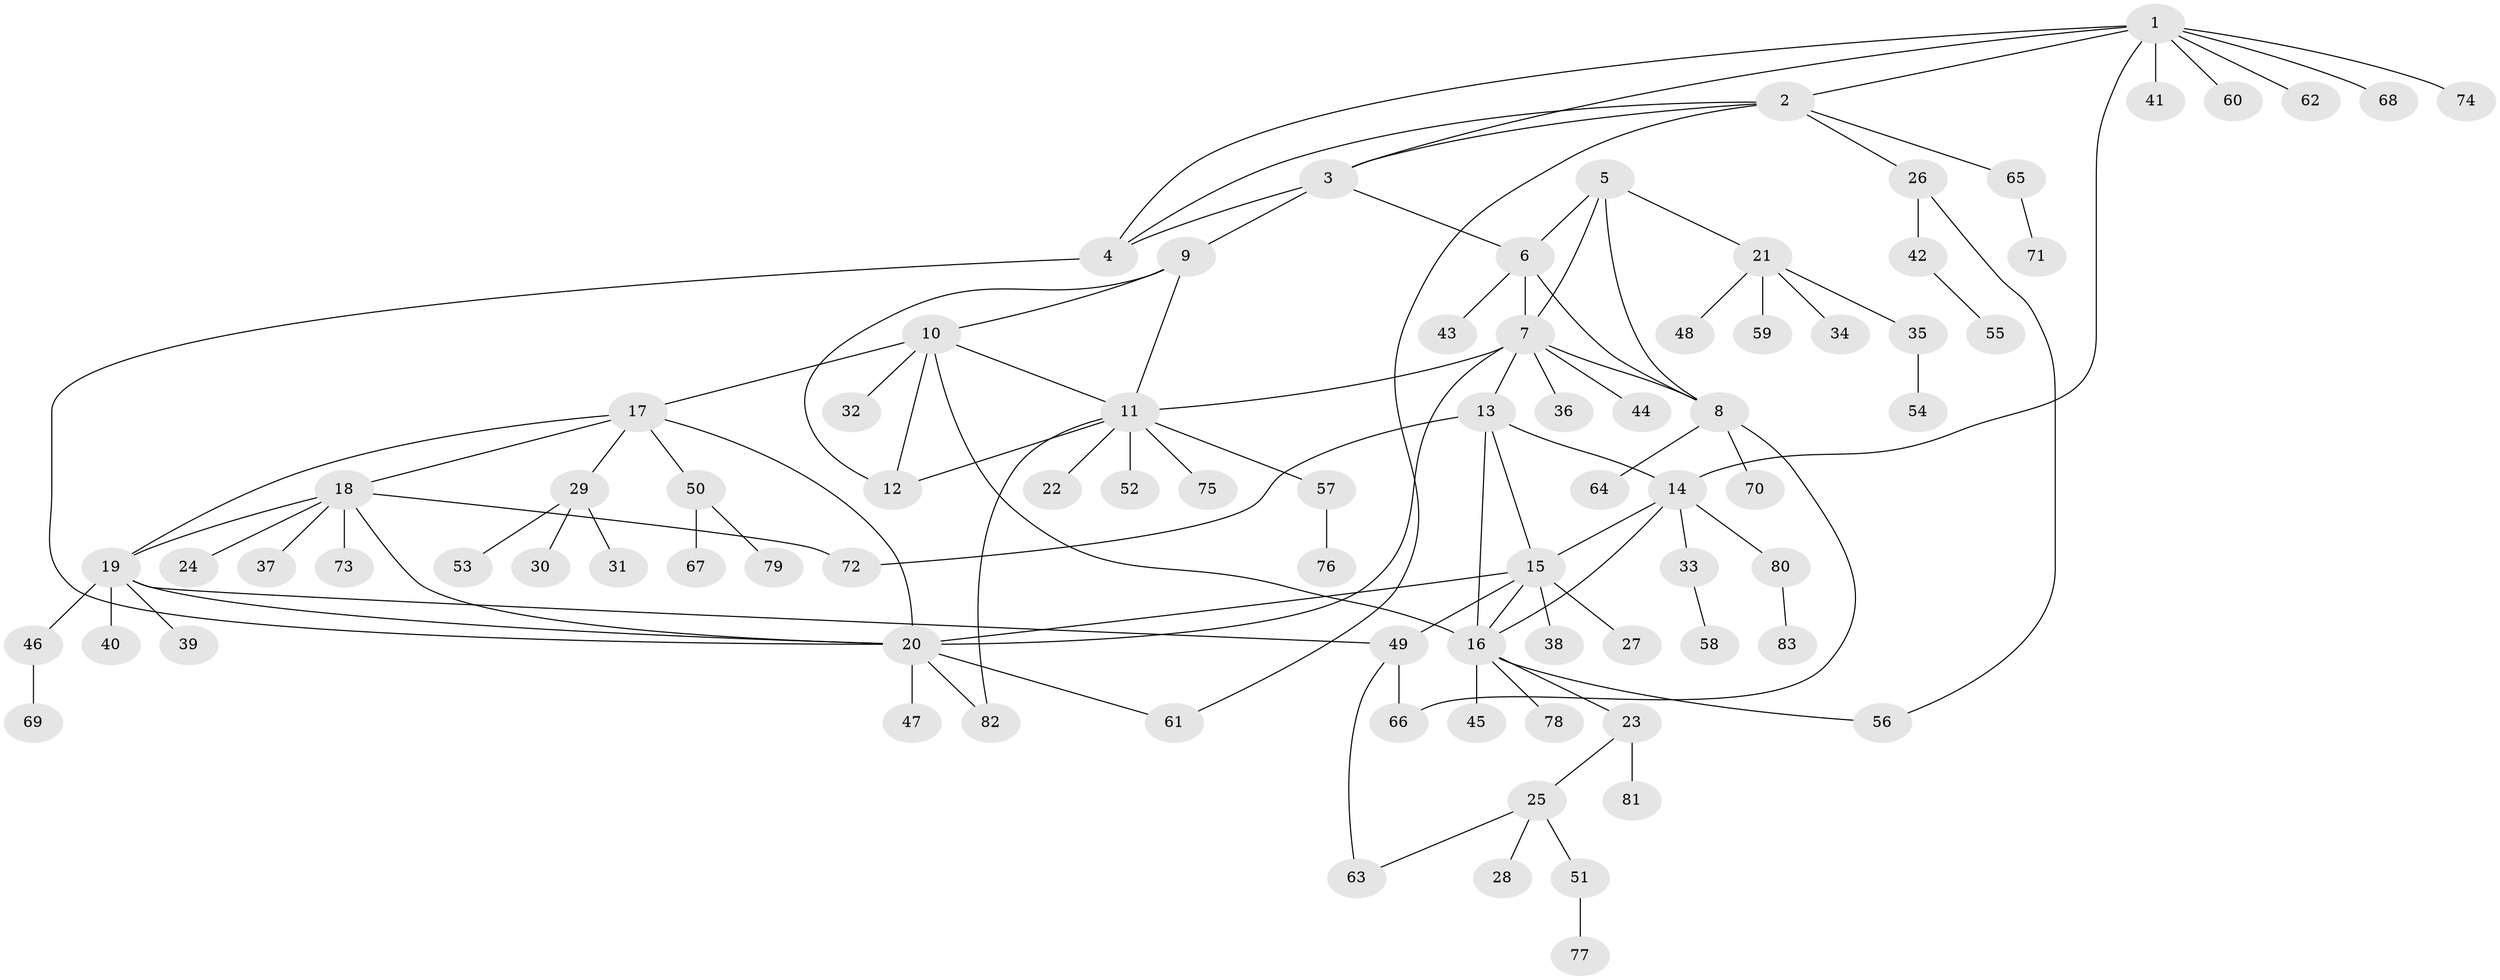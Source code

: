 // coarse degree distribution, {5: 0.06779661016949153, 3: 0.0847457627118644, 7: 0.06779661016949153, 6: 0.0847457627118644, 1: 0.4576271186440678, 4: 0.0847457627118644, 2: 0.13559322033898305, 8: 0.01694915254237288}
// Generated by graph-tools (version 1.1) at 2025/37/03/04/25 23:37:40]
// undirected, 83 vertices, 110 edges
graph export_dot {
  node [color=gray90,style=filled];
  1;
  2;
  3;
  4;
  5;
  6;
  7;
  8;
  9;
  10;
  11;
  12;
  13;
  14;
  15;
  16;
  17;
  18;
  19;
  20;
  21;
  22;
  23;
  24;
  25;
  26;
  27;
  28;
  29;
  30;
  31;
  32;
  33;
  34;
  35;
  36;
  37;
  38;
  39;
  40;
  41;
  42;
  43;
  44;
  45;
  46;
  47;
  48;
  49;
  50;
  51;
  52;
  53;
  54;
  55;
  56;
  57;
  58;
  59;
  60;
  61;
  62;
  63;
  64;
  65;
  66;
  67;
  68;
  69;
  70;
  71;
  72;
  73;
  74;
  75;
  76;
  77;
  78;
  79;
  80;
  81;
  82;
  83;
  1 -- 2;
  1 -- 3;
  1 -- 4;
  1 -- 14;
  1 -- 41;
  1 -- 60;
  1 -- 62;
  1 -- 68;
  1 -- 74;
  2 -- 3;
  2 -- 4;
  2 -- 26;
  2 -- 61;
  2 -- 65;
  3 -- 4;
  3 -- 6;
  3 -- 9;
  4 -- 20;
  5 -- 6;
  5 -- 7;
  5 -- 8;
  5 -- 21;
  6 -- 7;
  6 -- 8;
  6 -- 43;
  7 -- 8;
  7 -- 11;
  7 -- 13;
  7 -- 20;
  7 -- 36;
  7 -- 44;
  8 -- 64;
  8 -- 66;
  8 -- 70;
  9 -- 10;
  9 -- 11;
  9 -- 12;
  10 -- 11;
  10 -- 12;
  10 -- 16;
  10 -- 17;
  10 -- 32;
  11 -- 12;
  11 -- 22;
  11 -- 52;
  11 -- 57;
  11 -- 75;
  11 -- 82;
  13 -- 14;
  13 -- 15;
  13 -- 16;
  13 -- 72;
  14 -- 15;
  14 -- 16;
  14 -- 33;
  14 -- 80;
  15 -- 16;
  15 -- 20;
  15 -- 27;
  15 -- 38;
  15 -- 49;
  16 -- 23;
  16 -- 45;
  16 -- 56;
  16 -- 78;
  17 -- 18;
  17 -- 19;
  17 -- 20;
  17 -- 29;
  17 -- 50;
  18 -- 19;
  18 -- 20;
  18 -- 24;
  18 -- 37;
  18 -- 72;
  18 -- 73;
  19 -- 20;
  19 -- 39;
  19 -- 40;
  19 -- 46;
  19 -- 49;
  20 -- 47;
  20 -- 61;
  20 -- 82;
  21 -- 34;
  21 -- 35;
  21 -- 48;
  21 -- 59;
  23 -- 25;
  23 -- 81;
  25 -- 28;
  25 -- 51;
  25 -- 63;
  26 -- 42;
  26 -- 56;
  29 -- 30;
  29 -- 31;
  29 -- 53;
  33 -- 58;
  35 -- 54;
  42 -- 55;
  46 -- 69;
  49 -- 63;
  49 -- 66;
  50 -- 67;
  50 -- 79;
  51 -- 77;
  57 -- 76;
  65 -- 71;
  80 -- 83;
}
